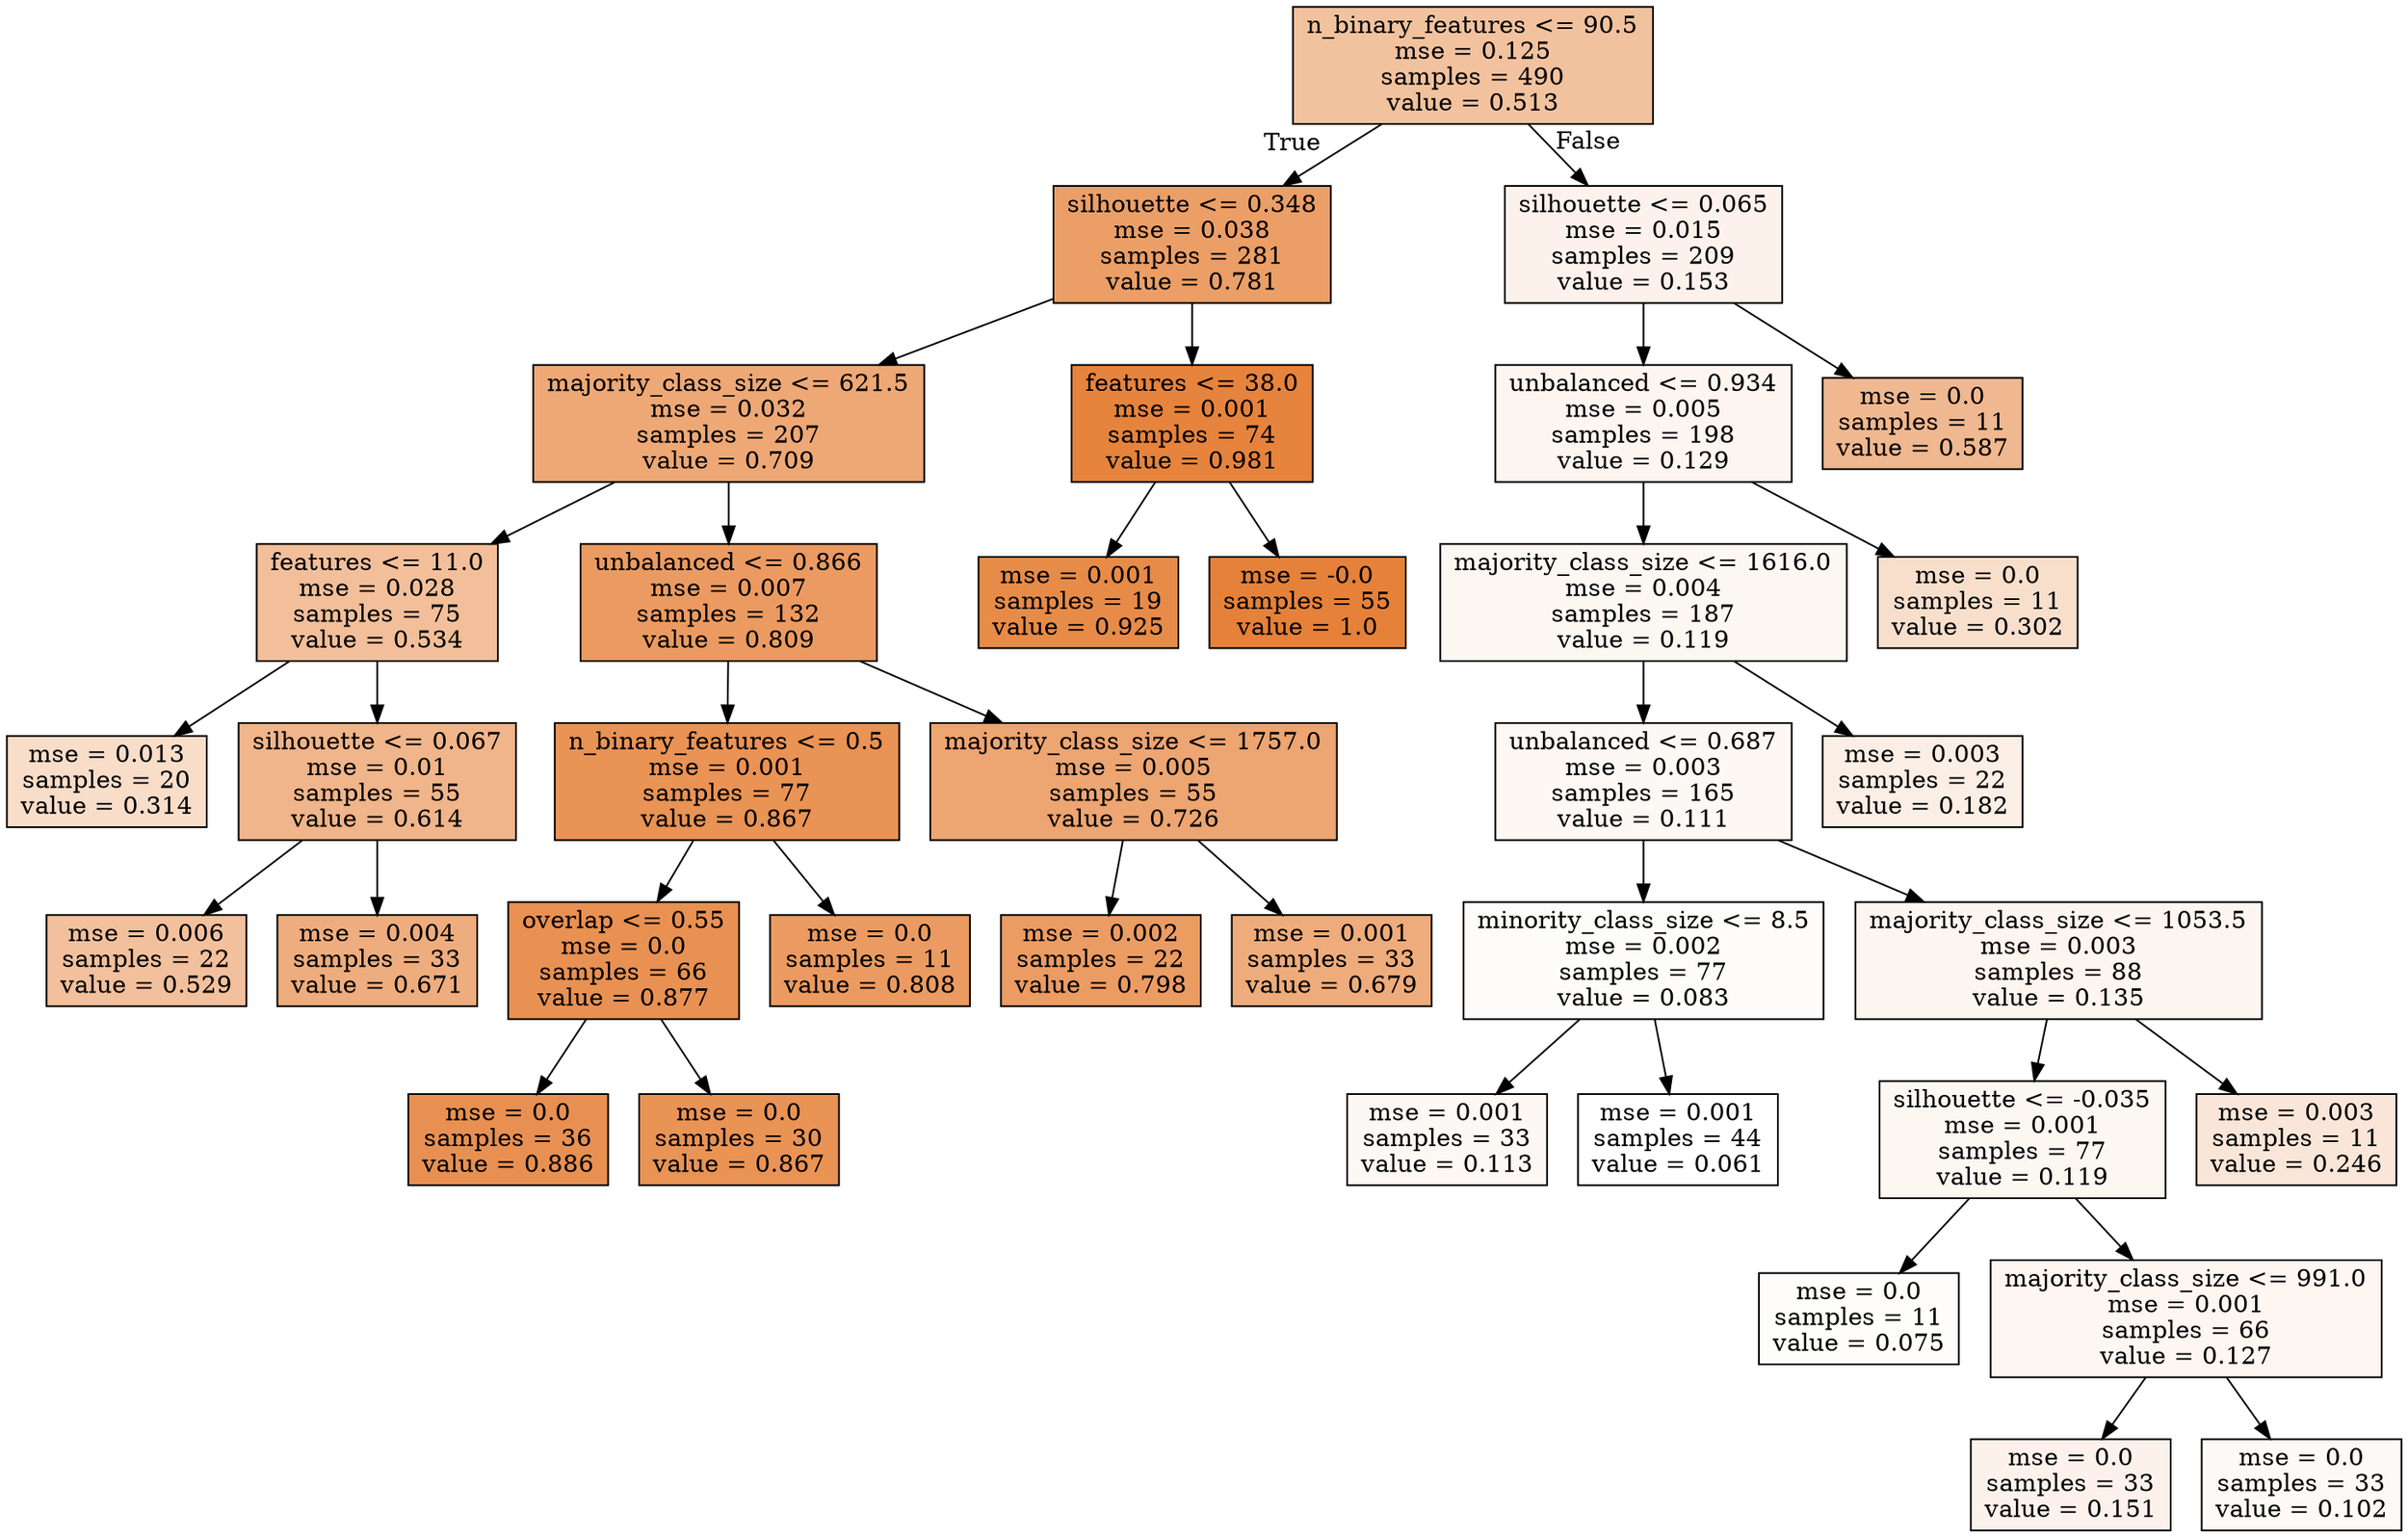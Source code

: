 digraph Tree {
node [shape=box, style="filled", color="black"] ;
0 [label="n_binary_features <= 90.5\nmse = 0.125\nsamples = 490\nvalue = 0.513", fillcolor="#e581397b"] ;
1 [label="silhouette <= 0.348\nmse = 0.038\nsamples = 281\nvalue = 0.781", fillcolor="#e58139c3"] ;
0 -> 1 [labeldistance=2.5, labelangle=45, headlabel="True"] ;
2 [label="majority_class_size <= 621.5\nmse = 0.032\nsamples = 207\nvalue = 0.709", fillcolor="#e58139b0"] ;
1 -> 2 ;
3 [label="features <= 11.0\nmse = 0.028\nsamples = 75\nvalue = 0.534", fillcolor="#e5813981"] ;
2 -> 3 ;
4 [label="mse = 0.013\nsamples = 20\nvalue = 0.314", fillcolor="#e5813945"] ;
3 -> 4 ;
5 [label="silhouette <= 0.067\nmse = 0.01\nsamples = 55\nvalue = 0.614", fillcolor="#e5813996"] ;
3 -> 5 ;
6 [label="mse = 0.006\nsamples = 22\nvalue = 0.529", fillcolor="#e581397f"] ;
5 -> 6 ;
7 [label="mse = 0.004\nsamples = 33\nvalue = 0.671", fillcolor="#e58139a6"] ;
5 -> 7 ;
8 [label="unbalanced <= 0.866\nmse = 0.007\nsamples = 132\nvalue = 0.809", fillcolor="#e58139cb"] ;
2 -> 8 ;
9 [label="n_binary_features <= 0.5\nmse = 0.001\nsamples = 77\nvalue = 0.867", fillcolor="#e58139db"] ;
8 -> 9 ;
10 [label="overlap <= 0.55\nmse = 0.0\nsamples = 66\nvalue = 0.877", fillcolor="#e58139de"] ;
9 -> 10 ;
11 [label="mse = 0.0\nsamples = 36\nvalue = 0.886", fillcolor="#e58139e0"] ;
10 -> 11 ;
12 [label="mse = 0.0\nsamples = 30\nvalue = 0.867", fillcolor="#e58139db"] ;
10 -> 12 ;
13 [label="mse = 0.0\nsamples = 11\nvalue = 0.808", fillcolor="#e58139cb"] ;
9 -> 13 ;
14 [label="majority_class_size <= 1757.0\nmse = 0.005\nsamples = 55\nvalue = 0.726", fillcolor="#e58139b5"] ;
8 -> 14 ;
15 [label="mse = 0.002\nsamples = 22\nvalue = 0.798", fillcolor="#e58139c8"] ;
14 -> 15 ;
16 [label="mse = 0.001\nsamples = 33\nvalue = 0.679", fillcolor="#e58139a8"] ;
14 -> 16 ;
17 [label="features <= 38.0\nmse = 0.001\nsamples = 74\nvalue = 0.981", fillcolor="#e58139fa"] ;
1 -> 17 ;
18 [label="mse = 0.001\nsamples = 19\nvalue = 0.925", fillcolor="#e58139eb"] ;
17 -> 18 ;
19 [label="mse = -0.0\nsamples = 55\nvalue = 1.0", fillcolor="#e58139ff"] ;
17 -> 19 ;
20 [label="silhouette <= 0.065\nmse = 0.015\nsamples = 209\nvalue = 0.153", fillcolor="#e5813919"] ;
0 -> 20 [labeldistance=2.5, labelangle=-45, headlabel="False"] ;
21 [label="unbalanced <= 0.934\nmse = 0.005\nsamples = 198\nvalue = 0.129", fillcolor="#e5813913"] ;
20 -> 21 ;
22 [label="majority_class_size <= 1616.0\nmse = 0.004\nsamples = 187\nvalue = 0.119", fillcolor="#e5813910"] ;
21 -> 22 ;
23 [label="unbalanced <= 0.687\nmse = 0.003\nsamples = 165\nvalue = 0.111", fillcolor="#e581390e"] ;
22 -> 23 ;
24 [label="minority_class_size <= 8.5\nmse = 0.002\nsamples = 77\nvalue = 0.083", fillcolor="#e5813906"] ;
23 -> 24 ;
25 [label="mse = 0.001\nsamples = 33\nvalue = 0.113", fillcolor="#e581390e"] ;
24 -> 25 ;
26 [label="mse = 0.001\nsamples = 44\nvalue = 0.061", fillcolor="#e5813900"] ;
24 -> 26 ;
27 [label="majority_class_size <= 1053.5\nmse = 0.003\nsamples = 88\nvalue = 0.135", fillcolor="#e5813914"] ;
23 -> 27 ;
28 [label="silhouette <= -0.035\nmse = 0.001\nsamples = 77\nvalue = 0.119", fillcolor="#e5813910"] ;
27 -> 28 ;
29 [label="mse = 0.0\nsamples = 11\nvalue = 0.075", fillcolor="#e5813904"] ;
28 -> 29 ;
30 [label="majority_class_size <= 991.0\nmse = 0.001\nsamples = 66\nvalue = 0.127", fillcolor="#e5813912"] ;
28 -> 30 ;
31 [label="mse = 0.0\nsamples = 33\nvalue = 0.151", fillcolor="#e5813919"] ;
30 -> 31 ;
32 [label="mse = 0.0\nsamples = 33\nvalue = 0.102", fillcolor="#e581390b"] ;
30 -> 32 ;
33 [label="mse = 0.003\nsamples = 11\nvalue = 0.246", fillcolor="#e5813932"] ;
27 -> 33 ;
34 [label="mse = 0.003\nsamples = 22\nvalue = 0.182", fillcolor="#e5813921"] ;
22 -> 34 ;
35 [label="mse = 0.0\nsamples = 11\nvalue = 0.302", fillcolor="#e5813941"] ;
21 -> 35 ;
36 [label="mse = 0.0\nsamples = 11\nvalue = 0.587", fillcolor="#e581398f"] ;
20 -> 36 ;
}